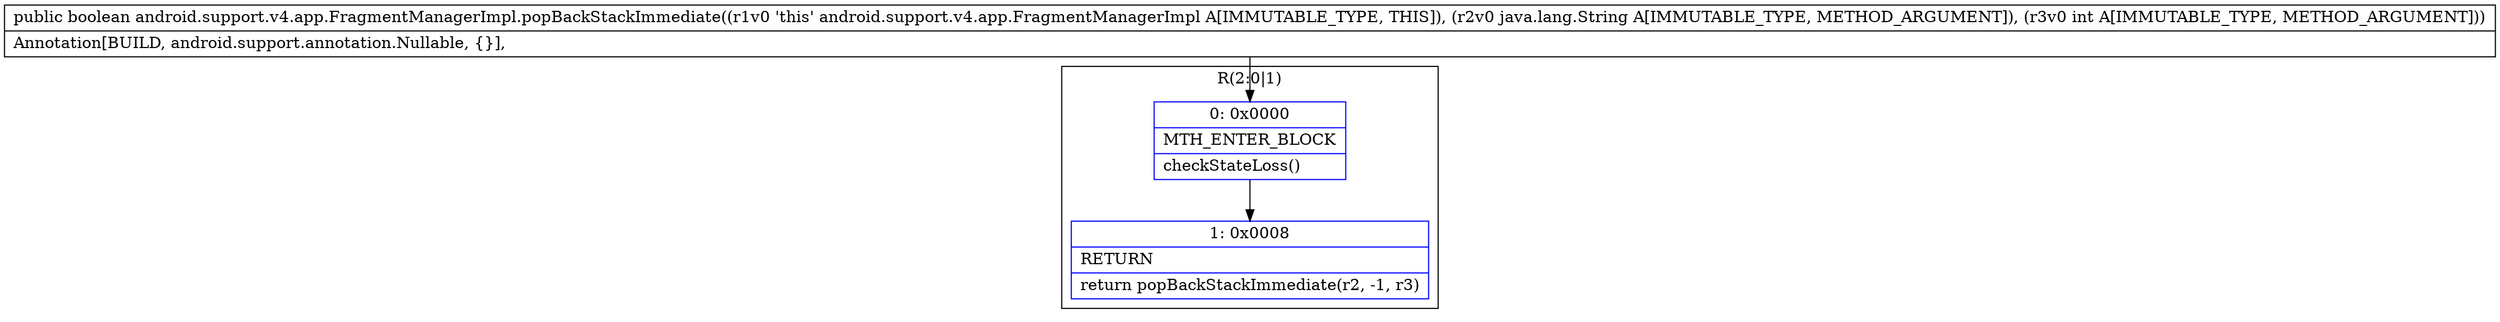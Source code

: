 digraph "CFG forandroid.support.v4.app.FragmentManagerImpl.popBackStackImmediate(Ljava\/lang\/String;I)Z" {
subgraph cluster_Region_665511463 {
label = "R(2:0|1)";
node [shape=record,color=blue];
Node_0 [shape=record,label="{0\:\ 0x0000|MTH_ENTER_BLOCK\l|checkStateLoss()\l}"];
Node_1 [shape=record,label="{1\:\ 0x0008|RETURN\l|return popBackStackImmediate(r2, \-1, r3)\l}"];
}
MethodNode[shape=record,label="{public boolean android.support.v4.app.FragmentManagerImpl.popBackStackImmediate((r1v0 'this' android.support.v4.app.FragmentManagerImpl A[IMMUTABLE_TYPE, THIS]), (r2v0 java.lang.String A[IMMUTABLE_TYPE, METHOD_ARGUMENT]), (r3v0 int A[IMMUTABLE_TYPE, METHOD_ARGUMENT]))  | Annotation[BUILD, android.support.annotation.Nullable, \{\}], \l}"];
MethodNode -> Node_0;
Node_0 -> Node_1;
}

